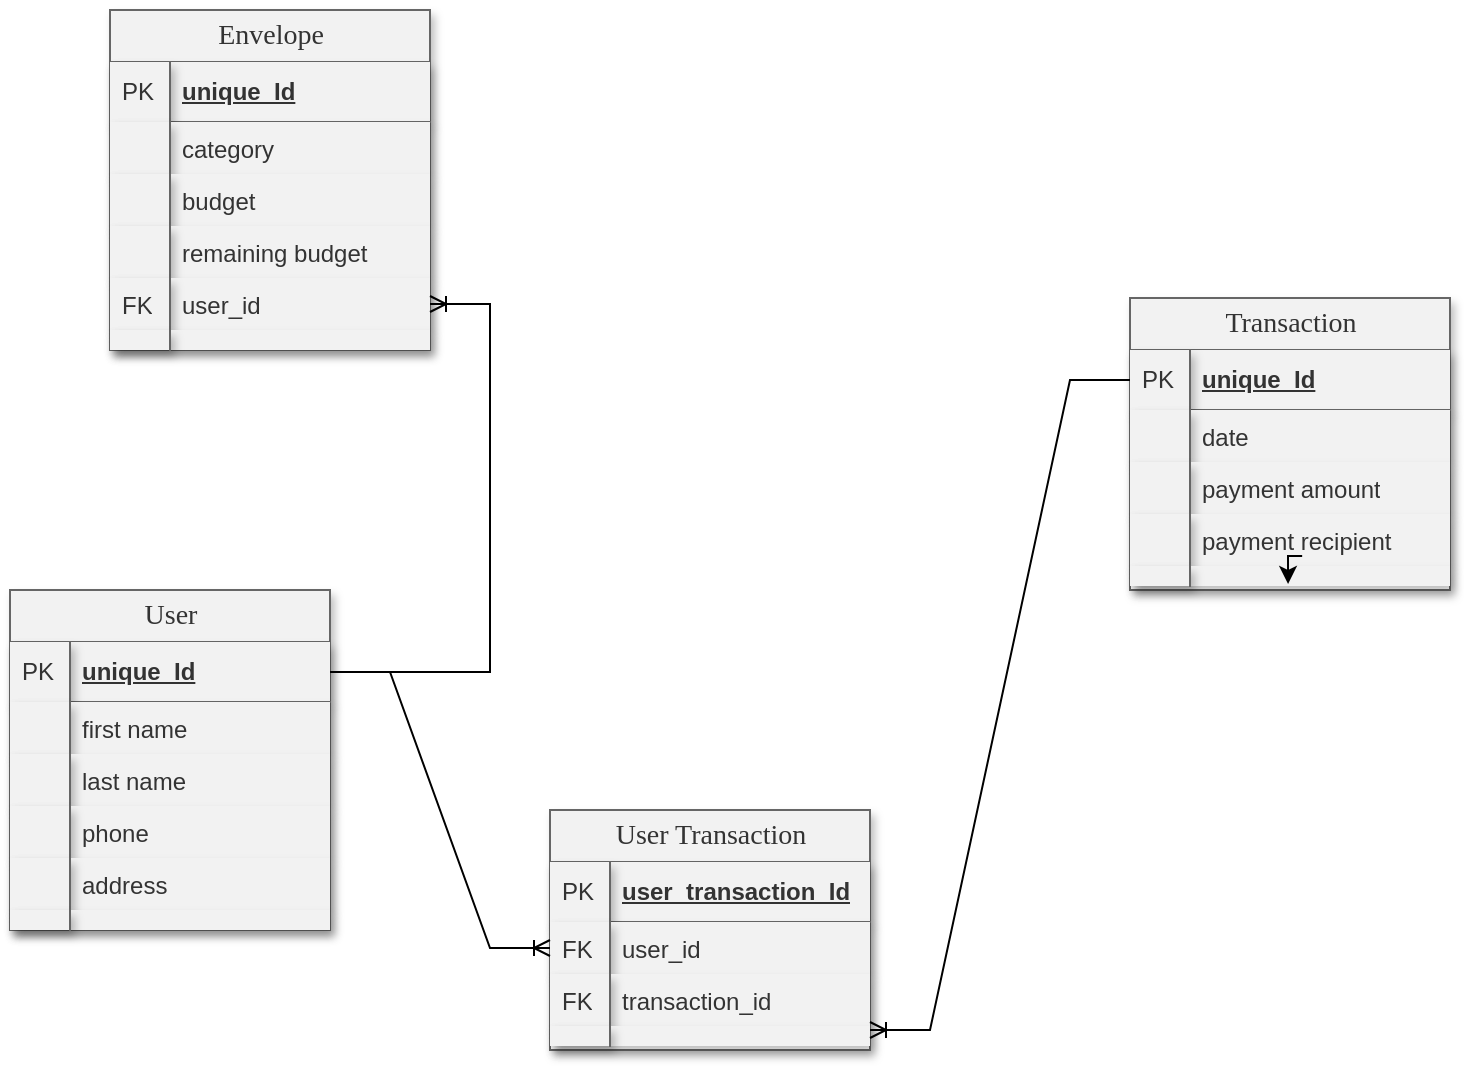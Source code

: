 <mxfile version="21.2.9">
  <diagram name="Page-1" id="TOzVrNq3c2Q1fTHhavhD">
    <mxGraphModel dx="1434" dy="808" grid="1" gridSize="10" guides="1" tooltips="1" connect="1" arrows="1" fold="1" page="1" pageScale="1" pageWidth="850" pageHeight="1100" math="0" shadow="0">
      <root>
        <mxCell id="0" />
        <mxCell id="1" parent="0" />
        <mxCell id="JNTfMXDPR5NTSgr0yBAD-1" value="User" style="swimlane;html=1;fontStyle=0;childLayout=stackLayout;horizontal=1;startSize=26;horizontalStack=0;resizeParent=1;resizeLast=0;collapsible=1;marginBottom=0;swimlaneFillColor=#ffffff;align=center;rounded=0;shadow=1;comic=0;labelBackgroundColor=none;strokeWidth=1;fontFamily=Verdana;fontSize=14;swimlaneLine=1;labelBorderColor=none;fillColor=#F2F2F2;strokeColor=#666666;fontColor=#333333;gradientColor=none;" vertex="1" parent="1">
          <mxGeometry x="90" y="350" width="160" height="170" as="geometry" />
        </mxCell>
        <mxCell id="JNTfMXDPR5NTSgr0yBAD-2" value="unique_Id" style="shape=partialRectangle;top=0;left=0;right=0;bottom=1;html=1;align=left;verticalAlign=middle;spacingLeft=34;spacingRight=4;whiteSpace=wrap;overflow=hidden;rotatable=0;points=[[0,0.5],[1,0.5]];portConstraint=eastwest;dropTarget=0;fontStyle=5;labelBorderColor=none;fillColor=#F2F2F2;strokeColor=#666666;fontColor=#333333;gradientColor=none;shadow=1;" vertex="1" parent="JNTfMXDPR5NTSgr0yBAD-1">
          <mxGeometry y="26" width="160" height="30" as="geometry" />
        </mxCell>
        <mxCell id="JNTfMXDPR5NTSgr0yBAD-3" value="PK" style="shape=partialRectangle;top=0;left=0;bottom=0;html=1;align=left;verticalAlign=middle;spacingLeft=4;spacingRight=4;whiteSpace=wrap;overflow=hidden;rotatable=0;points=[];portConstraint=eastwest;part=1;labelBorderColor=none;fillColor=#F2F2F2;strokeColor=#666666;fontColor=#333333;gradientColor=none;shadow=1;" vertex="1" connectable="0" parent="JNTfMXDPR5NTSgr0yBAD-2">
          <mxGeometry width="30" height="30" as="geometry" />
        </mxCell>
        <mxCell id="JNTfMXDPR5NTSgr0yBAD-4" value="first name" style="shape=partialRectangle;top=0;left=0;right=0;bottom=0;html=1;align=left;verticalAlign=top;spacingLeft=34;spacingRight=4;whiteSpace=wrap;overflow=hidden;rotatable=0;points=[[0,0.5],[1,0.5]];portConstraint=eastwest;dropTarget=0;labelBorderColor=none;fillColor=#F2F2F2;strokeColor=#666666;fontColor=#333333;gradientColor=none;shadow=1;" vertex="1" parent="JNTfMXDPR5NTSgr0yBAD-1">
          <mxGeometry y="56" width="160" height="26" as="geometry" />
        </mxCell>
        <mxCell id="JNTfMXDPR5NTSgr0yBAD-5" value="" style="shape=partialRectangle;top=0;left=0;bottom=0;html=1;align=left;verticalAlign=top;spacingLeft=4;spacingRight=4;whiteSpace=wrap;overflow=hidden;rotatable=0;points=[];portConstraint=eastwest;part=1;labelBorderColor=none;fillColor=#F2F2F2;strokeColor=#666666;fontColor=#333333;gradientColor=none;shadow=1;" vertex="1" connectable="0" parent="JNTfMXDPR5NTSgr0yBAD-4">
          <mxGeometry width="30" height="26" as="geometry" />
        </mxCell>
        <mxCell id="JNTfMXDPR5NTSgr0yBAD-6" value="last name" style="shape=partialRectangle;top=0;left=0;right=0;bottom=0;html=1;align=left;verticalAlign=top;spacingLeft=34;spacingRight=4;whiteSpace=wrap;overflow=hidden;rotatable=0;points=[[0,0.5],[1,0.5]];portConstraint=eastwest;dropTarget=0;labelBorderColor=none;fillColor=#F2F2F2;strokeColor=#666666;fontColor=#333333;gradientColor=none;shadow=1;" vertex="1" parent="JNTfMXDPR5NTSgr0yBAD-1">
          <mxGeometry y="82" width="160" height="26" as="geometry" />
        </mxCell>
        <mxCell id="JNTfMXDPR5NTSgr0yBAD-7" value="" style="shape=partialRectangle;top=0;left=0;bottom=0;html=1;align=left;verticalAlign=top;spacingLeft=4;spacingRight=4;whiteSpace=wrap;overflow=hidden;rotatable=0;points=[];portConstraint=eastwest;part=1;labelBorderColor=none;fillColor=#F2F2F2;strokeColor=#666666;fontColor=#333333;gradientColor=none;shadow=1;" vertex="1" connectable="0" parent="JNTfMXDPR5NTSgr0yBAD-6">
          <mxGeometry width="30" height="26" as="geometry" />
        </mxCell>
        <mxCell id="JNTfMXDPR5NTSgr0yBAD-8" value="phone" style="shape=partialRectangle;top=0;left=0;right=0;bottom=0;html=1;align=left;verticalAlign=top;spacingLeft=34;spacingRight=4;whiteSpace=wrap;overflow=hidden;rotatable=0;points=[[0,0.5],[1,0.5]];portConstraint=eastwest;dropTarget=0;labelBorderColor=none;fillColor=#F2F2F2;strokeColor=#666666;fontColor=#333333;gradientColor=none;shadow=1;" vertex="1" parent="JNTfMXDPR5NTSgr0yBAD-1">
          <mxGeometry y="108" width="160" height="26" as="geometry" />
        </mxCell>
        <mxCell id="JNTfMXDPR5NTSgr0yBAD-9" value="" style="shape=partialRectangle;top=0;left=0;bottom=0;html=1;align=left;verticalAlign=top;spacingLeft=4;spacingRight=4;whiteSpace=wrap;overflow=hidden;rotatable=0;points=[];portConstraint=eastwest;part=1;labelBorderColor=none;fillColor=#F2F2F2;strokeColor=#666666;fontColor=#333333;gradientColor=none;shadow=1;" vertex="1" connectable="0" parent="JNTfMXDPR5NTSgr0yBAD-8">
          <mxGeometry width="30" height="26" as="geometry" />
        </mxCell>
        <mxCell id="JNTfMXDPR5NTSgr0yBAD-10" value="address" style="shape=partialRectangle;top=0;left=0;right=0;bottom=0;html=1;align=left;verticalAlign=top;spacingLeft=34;spacingRight=4;whiteSpace=wrap;overflow=hidden;rotatable=0;points=[[0,0.5],[1,0.5]];portConstraint=eastwest;dropTarget=0;labelBorderColor=none;fillColor=#F2F2F2;strokeColor=#666666;fontColor=#333333;gradientColor=none;shadow=1;" vertex="1" parent="JNTfMXDPR5NTSgr0yBAD-1">
          <mxGeometry y="134" width="160" height="26" as="geometry" />
        </mxCell>
        <mxCell id="JNTfMXDPR5NTSgr0yBAD-11" value="" style="shape=partialRectangle;top=0;left=0;bottom=0;html=1;align=left;verticalAlign=top;spacingLeft=4;spacingRight=4;whiteSpace=wrap;overflow=hidden;rotatable=0;points=[];portConstraint=eastwest;part=1;labelBorderColor=none;fillColor=#F2F2F2;strokeColor=#666666;fontColor=#333333;gradientColor=none;shadow=1;" vertex="1" connectable="0" parent="JNTfMXDPR5NTSgr0yBAD-10">
          <mxGeometry width="30" height="26" as="geometry" />
        </mxCell>
        <mxCell id="JNTfMXDPR5NTSgr0yBAD-12" value="" style="shape=partialRectangle;top=0;left=0;right=0;bottom=0;html=1;align=left;verticalAlign=top;spacingLeft=34;spacingRight=4;whiteSpace=wrap;overflow=hidden;rotatable=0;points=[[0,0.5],[1,0.5]];portConstraint=eastwest;dropTarget=0;labelBorderColor=none;fillColor=#F2F2F2;strokeColor=#666666;fontColor=#333333;gradientColor=none;shadow=1;" vertex="1" parent="JNTfMXDPR5NTSgr0yBAD-1">
          <mxGeometry y="160" width="160" height="10" as="geometry" />
        </mxCell>
        <mxCell id="JNTfMXDPR5NTSgr0yBAD-13" value="" style="shape=partialRectangle;top=0;left=0;bottom=0;html=1;align=left;verticalAlign=top;spacingLeft=4;spacingRight=4;whiteSpace=wrap;overflow=hidden;rotatable=0;points=[];portConstraint=eastwest;part=1;labelBorderColor=none;fillColor=#F2F2F2;strokeColor=#666666;fontColor=#333333;gradientColor=none;shadow=1;" vertex="1" connectable="0" parent="JNTfMXDPR5NTSgr0yBAD-12">
          <mxGeometry width="30" height="10" as="geometry" />
        </mxCell>
        <mxCell id="JNTfMXDPR5NTSgr0yBAD-14" value="Transaction" style="swimlane;html=1;fontStyle=0;childLayout=stackLayout;horizontal=1;startSize=26;horizontalStack=0;resizeParent=1;resizeLast=0;collapsible=1;marginBottom=0;swimlaneFillColor=#ffffff;align=center;rounded=0;shadow=1;comic=0;labelBackgroundColor=none;strokeWidth=1;fontFamily=Verdana;fontSize=14;labelBorderColor=none;fillColor=#F2F2F2;strokeColor=#666666;fontColor=#333333;gradientColor=none;" vertex="1" parent="1">
          <mxGeometry x="650" y="204" width="160" height="146" as="geometry">
            <mxRectangle x="650" y="204" width="120" height="30" as="alternateBounds" />
          </mxGeometry>
        </mxCell>
        <mxCell id="JNTfMXDPR5NTSgr0yBAD-15" value="unique_Id" style="shape=partialRectangle;top=0;left=0;right=0;bottom=1;html=1;align=left;verticalAlign=middle;spacingLeft=34;spacingRight=4;whiteSpace=wrap;overflow=hidden;rotatable=0;points=[[0,0.5],[1,0.5]];portConstraint=eastwest;dropTarget=0;fontStyle=5;labelBorderColor=none;fillColor=#F2F2F2;strokeColor=#666666;fontColor=#333333;gradientColor=none;shadow=1;" vertex="1" parent="JNTfMXDPR5NTSgr0yBAD-14">
          <mxGeometry y="26" width="160" height="30" as="geometry" />
        </mxCell>
        <mxCell id="JNTfMXDPR5NTSgr0yBAD-16" value="PK" style="shape=partialRectangle;top=0;left=0;bottom=0;html=1;align=left;verticalAlign=middle;spacingLeft=4;spacingRight=4;whiteSpace=wrap;overflow=hidden;rotatable=0;points=[];portConstraint=eastwest;part=1;labelBorderColor=none;fillColor=#F2F2F2;strokeColor=#666666;fontColor=#333333;gradientColor=none;shadow=1;" vertex="1" connectable="0" parent="JNTfMXDPR5NTSgr0yBAD-15">
          <mxGeometry width="30" height="30" as="geometry" />
        </mxCell>
        <mxCell id="JNTfMXDPR5NTSgr0yBAD-17" value="date" style="shape=partialRectangle;top=0;left=0;right=0;bottom=0;html=1;align=left;verticalAlign=top;spacingLeft=34;spacingRight=4;whiteSpace=wrap;overflow=hidden;rotatable=0;points=[[0,0.5],[1,0.5]];portConstraint=eastwest;dropTarget=0;labelBorderColor=none;fillColor=#F2F2F2;strokeColor=#666666;fontColor=#333333;gradientColor=none;shadow=1;" vertex="1" parent="JNTfMXDPR5NTSgr0yBAD-14">
          <mxGeometry y="56" width="160" height="26" as="geometry" />
        </mxCell>
        <mxCell id="JNTfMXDPR5NTSgr0yBAD-18" value="" style="shape=partialRectangle;top=0;left=0;bottom=0;html=1;align=left;verticalAlign=top;spacingLeft=4;spacingRight=4;whiteSpace=wrap;overflow=hidden;rotatable=0;points=[];portConstraint=eastwest;part=1;labelBorderColor=none;fillColor=#F2F2F2;strokeColor=#666666;fontColor=#333333;gradientColor=none;shadow=1;" vertex="1" connectable="0" parent="JNTfMXDPR5NTSgr0yBAD-17">
          <mxGeometry width="30" height="26" as="geometry" />
        </mxCell>
        <mxCell id="JNTfMXDPR5NTSgr0yBAD-19" value="payment amount" style="shape=partialRectangle;top=0;left=0;right=0;bottom=0;html=1;align=left;verticalAlign=top;spacingLeft=34;spacingRight=4;whiteSpace=wrap;overflow=hidden;rotatable=0;points=[[0,0.5],[1,0.5]];portConstraint=eastwest;dropTarget=0;labelBorderColor=none;fillColor=#F2F2F2;strokeColor=#666666;fontColor=#333333;gradientColor=none;shadow=1;" vertex="1" parent="JNTfMXDPR5NTSgr0yBAD-14">
          <mxGeometry y="82" width="160" height="26" as="geometry" />
        </mxCell>
        <mxCell id="JNTfMXDPR5NTSgr0yBAD-20" value="" style="shape=partialRectangle;top=0;left=0;bottom=0;html=1;align=left;verticalAlign=top;spacingLeft=4;spacingRight=4;whiteSpace=wrap;overflow=hidden;rotatable=0;points=[];portConstraint=eastwest;part=1;labelBorderColor=none;fillColor=#F2F2F2;strokeColor=#666666;fontColor=#333333;gradientColor=none;shadow=1;" vertex="1" connectable="0" parent="JNTfMXDPR5NTSgr0yBAD-19">
          <mxGeometry width="30" height="26" as="geometry" />
        </mxCell>
        <mxCell id="JNTfMXDPR5NTSgr0yBAD-21" value="payment recipient" style="shape=partialRectangle;top=0;left=0;right=0;bottom=0;html=1;align=left;verticalAlign=top;spacingLeft=34;spacingRight=4;whiteSpace=wrap;overflow=hidden;rotatable=0;points=[[0,0.5],[1,0.5]];portConstraint=eastwest;dropTarget=0;labelBorderColor=none;fillColor=#F2F2F2;strokeColor=#666666;fontColor=#333333;gradientColor=none;shadow=1;" vertex="1" parent="JNTfMXDPR5NTSgr0yBAD-14">
          <mxGeometry y="108" width="160" height="26" as="geometry" />
        </mxCell>
        <mxCell id="JNTfMXDPR5NTSgr0yBAD-22" value="" style="shape=partialRectangle;top=0;left=0;bottom=0;html=1;align=left;verticalAlign=top;spacingLeft=4;spacingRight=4;whiteSpace=wrap;overflow=hidden;rotatable=0;points=[];portConstraint=eastwest;part=1;labelBorderColor=none;fillColor=#F2F2F2;strokeColor=#666666;fontColor=#333333;gradientColor=none;shadow=1;" vertex="1" connectable="0" parent="JNTfMXDPR5NTSgr0yBAD-21">
          <mxGeometry width="30" height="26" as="geometry" />
        </mxCell>
        <mxCell id="JNTfMXDPR5NTSgr0yBAD-25" value="" style="shape=partialRectangle;top=0;left=0;right=0;bottom=0;html=1;align=left;verticalAlign=top;spacingLeft=34;spacingRight=4;whiteSpace=wrap;overflow=hidden;rotatable=0;points=[[0,0.5],[1,0.5]];portConstraint=eastwest;dropTarget=0;labelBorderColor=none;fillColor=#F2F2F2;strokeColor=#666666;fontColor=#333333;gradientColor=none;shadow=1;" vertex="1" parent="JNTfMXDPR5NTSgr0yBAD-14">
          <mxGeometry y="134" width="160" height="10" as="geometry" />
        </mxCell>
        <mxCell id="JNTfMXDPR5NTSgr0yBAD-26" value="" style="shape=partialRectangle;top=0;left=0;bottom=0;html=1;align=left;verticalAlign=top;spacingLeft=4;spacingRight=4;whiteSpace=wrap;overflow=hidden;rotatable=0;points=[];portConstraint=eastwest;part=1;labelBorderColor=none;fillColor=#F2F2F2;strokeColor=#666666;fontColor=#333333;gradientColor=none;shadow=1;" vertex="1" connectable="0" parent="JNTfMXDPR5NTSgr0yBAD-25">
          <mxGeometry width="30" height="10" as="geometry" />
        </mxCell>
        <mxCell id="JNTfMXDPR5NTSgr0yBAD-56" style="edgeStyle=orthogonalEdgeStyle;rounded=0;orthogonalLoop=1;jettySize=auto;html=1;exitX=0.538;exitY=-0.5;exitDx=0;exitDy=0;entryX=0.494;entryY=0.9;entryDx=0;entryDy=0;entryPerimeter=0;exitPerimeter=0;" edge="1" parent="JNTfMXDPR5NTSgr0yBAD-14" source="JNTfMXDPR5NTSgr0yBAD-25" target="JNTfMXDPR5NTSgr0yBAD-25">
          <mxGeometry relative="1" as="geometry" />
        </mxCell>
        <mxCell id="JNTfMXDPR5NTSgr0yBAD-27" value="Envelope" style="swimlane;html=1;fontStyle=0;childLayout=stackLayout;horizontal=1;startSize=26;horizontalStack=0;resizeParent=1;resizeLast=0;collapsible=1;marginBottom=0;swimlaneFillColor=#ffffff;align=center;rounded=0;shadow=1;comic=0;labelBackgroundColor=none;strokeWidth=1;fontFamily=Verdana;fontSize=14;labelBorderColor=none;fillColor=#F2F2F2;strokeColor=#666666;fontColor=#333333;gradientColor=none;" vertex="1" parent="1">
          <mxGeometry x="140" y="60" width="160" height="170" as="geometry" />
        </mxCell>
        <mxCell id="JNTfMXDPR5NTSgr0yBAD-28" value="unique_Id" style="shape=partialRectangle;top=0;left=0;right=0;bottom=1;html=1;align=left;verticalAlign=middle;spacingLeft=34;spacingRight=4;whiteSpace=wrap;overflow=hidden;rotatable=0;points=[[0,0.5],[1,0.5]];portConstraint=eastwest;dropTarget=0;fontStyle=5;labelBorderColor=none;fillColor=#F2F2F2;strokeColor=#666666;fontColor=#333333;gradientColor=none;shadow=1;" vertex="1" parent="JNTfMXDPR5NTSgr0yBAD-27">
          <mxGeometry y="26" width="160" height="30" as="geometry" />
        </mxCell>
        <mxCell id="JNTfMXDPR5NTSgr0yBAD-29" value="PK" style="shape=partialRectangle;top=0;left=0;bottom=0;html=1;align=left;verticalAlign=middle;spacingLeft=4;spacingRight=4;whiteSpace=wrap;overflow=hidden;rotatable=0;points=[];portConstraint=eastwest;part=1;labelBorderColor=none;fillColor=#F2F2F2;strokeColor=#666666;fontColor=#333333;gradientColor=none;shadow=1;" vertex="1" connectable="0" parent="JNTfMXDPR5NTSgr0yBAD-28">
          <mxGeometry width="30" height="30" as="geometry" />
        </mxCell>
        <mxCell id="JNTfMXDPR5NTSgr0yBAD-30" value="category" style="shape=partialRectangle;top=0;left=0;right=0;bottom=0;html=1;align=left;verticalAlign=top;spacingLeft=34;spacingRight=4;whiteSpace=wrap;overflow=hidden;rotatable=0;points=[[0,0.5],[1,0.5]];portConstraint=eastwest;dropTarget=0;labelBorderColor=none;fillColor=#F2F2F2;strokeColor=#666666;fontColor=#333333;gradientColor=none;shadow=1;" vertex="1" parent="JNTfMXDPR5NTSgr0yBAD-27">
          <mxGeometry y="56" width="160" height="26" as="geometry" />
        </mxCell>
        <mxCell id="JNTfMXDPR5NTSgr0yBAD-31" value="" style="shape=partialRectangle;top=0;left=0;bottom=0;html=1;align=left;verticalAlign=top;spacingLeft=4;spacingRight=4;whiteSpace=wrap;overflow=hidden;rotatable=0;points=[];portConstraint=eastwest;part=1;labelBorderColor=none;fillColor=#F2F2F2;strokeColor=#666666;fontColor=#333333;gradientColor=none;shadow=1;" vertex="1" connectable="0" parent="JNTfMXDPR5NTSgr0yBAD-30">
          <mxGeometry width="30" height="26" as="geometry" />
        </mxCell>
        <mxCell id="JNTfMXDPR5NTSgr0yBAD-32" value="budget" style="shape=partialRectangle;top=0;left=0;right=0;bottom=0;html=1;align=left;verticalAlign=top;spacingLeft=34;spacingRight=4;whiteSpace=wrap;overflow=hidden;rotatable=0;points=[[0,0.5],[1,0.5]];portConstraint=eastwest;dropTarget=0;labelBorderColor=none;fillColor=#F2F2F2;strokeColor=#666666;fontColor=#333333;gradientColor=none;shadow=1;" vertex="1" parent="JNTfMXDPR5NTSgr0yBAD-27">
          <mxGeometry y="82" width="160" height="26" as="geometry" />
        </mxCell>
        <mxCell id="JNTfMXDPR5NTSgr0yBAD-33" value="" style="shape=partialRectangle;top=0;left=0;bottom=0;html=1;align=left;verticalAlign=top;spacingLeft=4;spacingRight=4;whiteSpace=wrap;overflow=hidden;rotatable=0;points=[];portConstraint=eastwest;part=1;labelBorderColor=none;fillColor=#F2F2F2;strokeColor=#666666;fontColor=#333333;gradientColor=none;shadow=1;" vertex="1" connectable="0" parent="JNTfMXDPR5NTSgr0yBAD-32">
          <mxGeometry width="30" height="26" as="geometry" />
        </mxCell>
        <mxCell id="JNTfMXDPR5NTSgr0yBAD-34" value="remaining budget" style="shape=partialRectangle;top=0;left=0;right=0;bottom=0;html=1;align=left;verticalAlign=top;spacingLeft=34;spacingRight=4;whiteSpace=wrap;overflow=hidden;rotatable=0;points=[[0,0.5],[1,0.5]];portConstraint=eastwest;dropTarget=0;labelBorderColor=none;fillColor=#F2F2F2;strokeColor=#666666;fontColor=#333333;gradientColor=none;shadow=1;" vertex="1" parent="JNTfMXDPR5NTSgr0yBAD-27">
          <mxGeometry y="108" width="160" height="26" as="geometry" />
        </mxCell>
        <mxCell id="JNTfMXDPR5NTSgr0yBAD-35" value="" style="shape=partialRectangle;top=0;left=0;bottom=0;html=1;align=left;verticalAlign=top;spacingLeft=4;spacingRight=4;whiteSpace=wrap;overflow=hidden;rotatable=0;points=[];portConstraint=eastwest;part=1;labelBorderColor=none;fillColor=#F2F2F2;strokeColor=#666666;fontColor=#333333;gradientColor=none;shadow=1;" vertex="1" connectable="0" parent="JNTfMXDPR5NTSgr0yBAD-34">
          <mxGeometry width="30" height="26" as="geometry" />
        </mxCell>
        <mxCell id="JNTfMXDPR5NTSgr0yBAD-54" value="user_id" style="shape=partialRectangle;top=0;left=0;right=0;bottom=0;html=1;align=left;verticalAlign=top;spacingLeft=34;spacingRight=4;whiteSpace=wrap;overflow=hidden;rotatable=0;points=[[0,0.5],[1,0.5]];portConstraint=eastwest;dropTarget=0;labelBorderColor=none;fillColor=#F2F2F2;strokeColor=#666666;fontColor=#333333;gradientColor=none;shadow=1;" vertex="1" parent="JNTfMXDPR5NTSgr0yBAD-27">
          <mxGeometry y="134" width="160" height="26" as="geometry" />
        </mxCell>
        <mxCell id="JNTfMXDPR5NTSgr0yBAD-55" value="FK" style="shape=partialRectangle;top=0;left=0;bottom=0;html=1;align=left;verticalAlign=top;spacingLeft=4;spacingRight=4;whiteSpace=wrap;overflow=hidden;rotatable=0;points=[];portConstraint=eastwest;part=1;labelBorderColor=none;fillColor=#F2F2F2;strokeColor=#666666;fontColor=#333333;gradientColor=none;shadow=1;" vertex="1" connectable="0" parent="JNTfMXDPR5NTSgr0yBAD-54">
          <mxGeometry width="30" height="26" as="geometry" />
        </mxCell>
        <mxCell id="JNTfMXDPR5NTSgr0yBAD-36" value="" style="shape=partialRectangle;top=0;left=0;right=0;bottom=0;html=1;align=left;verticalAlign=top;spacingLeft=34;spacingRight=4;whiteSpace=wrap;overflow=hidden;rotatable=0;points=[[0,0.5],[1,0.5]];portConstraint=eastwest;dropTarget=0;labelBorderColor=none;fillColor=#F2F2F2;strokeColor=#666666;fontColor=#333333;gradientColor=none;shadow=1;" vertex="1" parent="JNTfMXDPR5NTSgr0yBAD-27">
          <mxGeometry y="160" width="160" height="10" as="geometry" />
        </mxCell>
        <mxCell id="JNTfMXDPR5NTSgr0yBAD-37" value="" style="shape=partialRectangle;top=0;left=0;bottom=0;html=1;align=left;verticalAlign=top;spacingLeft=4;spacingRight=4;whiteSpace=wrap;overflow=hidden;rotatable=0;points=[];portConstraint=eastwest;part=1;labelBorderColor=none;fillColor=#F2F2F2;strokeColor=#666666;fontColor=#333333;gradientColor=none;shadow=1;" vertex="1" connectable="0" parent="JNTfMXDPR5NTSgr0yBAD-36">
          <mxGeometry width="30" height="10" as="geometry" />
        </mxCell>
        <mxCell id="JNTfMXDPR5NTSgr0yBAD-38" value="User Transaction" style="swimlane;html=1;fontStyle=0;childLayout=stackLayout;horizontal=1;startSize=26;horizontalStack=0;resizeParent=1;resizeLast=0;collapsible=1;marginBottom=0;swimlaneFillColor=#ffffff;align=center;rounded=0;shadow=1;comic=0;labelBackgroundColor=none;strokeWidth=1;fontFamily=Verdana;fontSize=14;labelBorderColor=none;fillColor=#F2F2F2;strokeColor=#666666;fontColor=#333333;gradientColor=none;" vertex="1" parent="1">
          <mxGeometry x="360" y="460" width="160" height="120" as="geometry" />
        </mxCell>
        <mxCell id="JNTfMXDPR5NTSgr0yBAD-39" value="user_transaction_Id" style="shape=partialRectangle;top=0;left=0;right=0;bottom=1;html=1;align=left;verticalAlign=middle;spacingLeft=34;spacingRight=4;whiteSpace=wrap;overflow=hidden;rotatable=0;points=[[0,0.5],[1,0.5]];portConstraint=eastwest;dropTarget=0;fontStyle=5;labelBorderColor=none;fillColor=#F2F2F2;strokeColor=#666666;fontColor=#333333;gradientColor=none;shadow=1;" vertex="1" parent="JNTfMXDPR5NTSgr0yBAD-38">
          <mxGeometry y="26" width="160" height="30" as="geometry" />
        </mxCell>
        <mxCell id="JNTfMXDPR5NTSgr0yBAD-40" value="PK" style="shape=partialRectangle;top=0;left=0;bottom=0;html=1;align=left;verticalAlign=middle;spacingLeft=4;spacingRight=4;whiteSpace=wrap;overflow=hidden;rotatable=0;points=[];portConstraint=eastwest;part=1;labelBorderColor=none;fillColor=#F2F2F2;strokeColor=#666666;fontColor=#333333;gradientColor=none;shadow=1;" vertex="1" connectable="0" parent="JNTfMXDPR5NTSgr0yBAD-39">
          <mxGeometry width="30" height="30" as="geometry" />
        </mxCell>
        <mxCell id="JNTfMXDPR5NTSgr0yBAD-41" value="user_id" style="shape=partialRectangle;top=0;left=0;right=0;bottom=0;html=1;align=left;verticalAlign=top;spacingLeft=34;spacingRight=4;whiteSpace=wrap;overflow=hidden;rotatable=0;points=[[0,0.5],[1,0.5]];portConstraint=eastwest;dropTarget=0;labelBorderColor=none;fillColor=#F2F2F2;strokeColor=#666666;fontColor=#333333;gradientColor=none;shadow=1;" vertex="1" parent="JNTfMXDPR5NTSgr0yBAD-38">
          <mxGeometry y="56" width="160" height="26" as="geometry" />
        </mxCell>
        <mxCell id="JNTfMXDPR5NTSgr0yBAD-42" value="FK" style="shape=partialRectangle;top=0;left=0;bottom=0;html=1;align=left;verticalAlign=top;spacingLeft=4;spacingRight=4;whiteSpace=wrap;overflow=hidden;rotatable=0;points=[];portConstraint=eastwest;part=1;labelBorderColor=none;fillColor=#F2F2F2;strokeColor=#666666;fontColor=#333333;gradientColor=none;shadow=1;" vertex="1" connectable="0" parent="JNTfMXDPR5NTSgr0yBAD-41">
          <mxGeometry width="30" height="26" as="geometry" />
        </mxCell>
        <mxCell id="JNTfMXDPR5NTSgr0yBAD-43" value="transaction_id" style="shape=partialRectangle;top=0;left=0;right=0;bottom=0;html=1;align=left;verticalAlign=top;spacingLeft=34;spacingRight=4;whiteSpace=wrap;overflow=hidden;rotatable=0;points=[[0,0.5],[1,0.5]];portConstraint=eastwest;dropTarget=0;labelBorderColor=none;fillColor=#F2F2F2;strokeColor=#666666;fontColor=#333333;gradientColor=none;shadow=1;" vertex="1" parent="JNTfMXDPR5NTSgr0yBAD-38">
          <mxGeometry y="82" width="160" height="26" as="geometry" />
        </mxCell>
        <mxCell id="JNTfMXDPR5NTSgr0yBAD-44" value="FK" style="shape=partialRectangle;top=0;left=0;bottom=0;html=1;align=left;verticalAlign=top;spacingLeft=4;spacingRight=4;whiteSpace=wrap;overflow=hidden;rotatable=0;points=[];portConstraint=eastwest;part=1;labelBorderColor=none;fillColor=#F2F2F2;strokeColor=#666666;fontColor=#333333;gradientColor=none;shadow=1;" vertex="1" connectable="0" parent="JNTfMXDPR5NTSgr0yBAD-43">
          <mxGeometry width="30" height="26" as="geometry" />
        </mxCell>
        <mxCell id="JNTfMXDPR5NTSgr0yBAD-49" value="" style="shape=partialRectangle;top=0;left=0;right=0;bottom=0;html=1;align=left;verticalAlign=top;spacingLeft=34;spacingRight=4;whiteSpace=wrap;overflow=hidden;rotatable=0;points=[[0,0.5],[1,0.5]];portConstraint=eastwest;dropTarget=0;labelBorderColor=none;fillColor=#F2F2F2;strokeColor=#666666;fontColor=#333333;gradientColor=none;shadow=1;" vertex="1" parent="JNTfMXDPR5NTSgr0yBAD-38">
          <mxGeometry y="108" width="160" height="10" as="geometry" />
        </mxCell>
        <mxCell id="JNTfMXDPR5NTSgr0yBAD-50" value="" style="shape=partialRectangle;top=0;left=0;bottom=0;html=1;align=left;verticalAlign=top;spacingLeft=4;spacingRight=4;whiteSpace=wrap;overflow=hidden;rotatable=0;points=[];portConstraint=eastwest;part=1;labelBorderColor=none;fillColor=#F2F2F2;strokeColor=#666666;fontColor=#333333;gradientColor=none;shadow=1;" vertex="1" connectable="0" parent="JNTfMXDPR5NTSgr0yBAD-49">
          <mxGeometry width="30" height="10" as="geometry" />
        </mxCell>
        <mxCell id="JNTfMXDPR5NTSgr0yBAD-51" value="" style="edgeStyle=entityRelationEdgeStyle;fontSize=12;html=1;endArrow=ERoneToMany;rounded=0;exitX=1;exitY=0.5;exitDx=0;exitDy=0;" edge="1" parent="1" source="JNTfMXDPR5NTSgr0yBAD-2" target="JNTfMXDPR5NTSgr0yBAD-41">
          <mxGeometry width="100" height="100" relative="1" as="geometry">
            <mxPoint x="360" y="530" as="sourcePoint" />
            <mxPoint x="460" y="430" as="targetPoint" />
          </mxGeometry>
        </mxCell>
        <mxCell id="JNTfMXDPR5NTSgr0yBAD-52" value="" style="edgeStyle=entityRelationEdgeStyle;fontSize=12;html=1;endArrow=ERoneToMany;rounded=0;exitX=0;exitY=0.5;exitDx=0;exitDy=0;entryX=1;entryY=1.077;entryDx=0;entryDy=0;entryPerimeter=0;" edge="1" parent="1" source="JNTfMXDPR5NTSgr0yBAD-15" target="JNTfMXDPR5NTSgr0yBAD-43">
          <mxGeometry width="100" height="100" relative="1" as="geometry">
            <mxPoint x="580" y="470" as="sourcePoint" />
            <mxPoint x="700" y="401" as="targetPoint" />
          </mxGeometry>
        </mxCell>
        <mxCell id="JNTfMXDPR5NTSgr0yBAD-53" value="" style="edgeStyle=entityRelationEdgeStyle;fontSize=12;html=1;endArrow=ERoneToMany;rounded=0;" edge="1" parent="1" source="JNTfMXDPR5NTSgr0yBAD-2" target="JNTfMXDPR5NTSgr0yBAD-54">
          <mxGeometry width="100" height="100" relative="1" as="geometry">
            <mxPoint x="100" y="338" as="sourcePoint" />
            <mxPoint x="200" y="270" as="targetPoint" />
          </mxGeometry>
        </mxCell>
      </root>
    </mxGraphModel>
  </diagram>
</mxfile>
